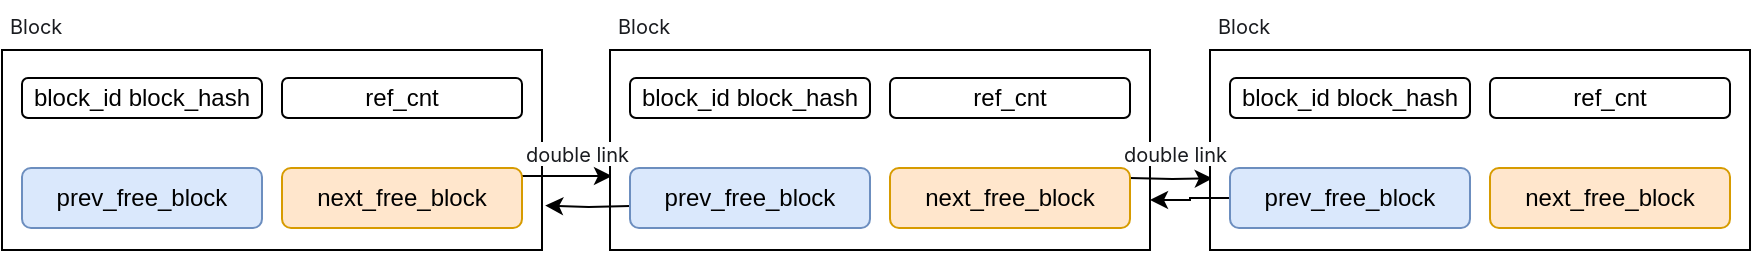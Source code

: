 <mxfile version="26.2.13">
  <diagram name="第 1 页" id="AFJyQcVeSW685-_X5HAW">
    <mxGraphModel dx="2080" dy="874" grid="0" gridSize="10" guides="1" tooltips="1" connect="1" arrows="1" fold="1" page="0" pageScale="1" pageWidth="827" pageHeight="1169" math="0" shadow="0">
      <root>
        <mxCell id="0" />
        <mxCell id="1" parent="0" />
        <mxCell id="JrvSDV8koQsrAmterAyV-1" value="" style="rounded=0;whiteSpace=wrap;fontColor=default;labelBackgroundColor=none;fillColor=default;strokeColor=default;align=center;html=1;" vertex="1" parent="1">
          <mxGeometry x="-88" y="98" width="270" height="100" as="geometry" />
        </mxCell>
        <mxCell id="JrvSDV8koQsrAmterAyV-3" value="block_id block_hash" style="rounded=1;whiteSpace=wrap;html=1;" vertex="1" parent="1">
          <mxGeometry x="-78" y="112" width="120" height="20" as="geometry" />
        </mxCell>
        <mxCell id="JrvSDV8koQsrAmterAyV-9" value="&lt;span style=&quot;text-align: left;&quot;&gt;ref_cnt&lt;/span&gt;" style="rounded=1;whiteSpace=wrap;html=1;" vertex="1" parent="1">
          <mxGeometry x="52" y="112" width="120" height="20" as="geometry" />
        </mxCell>
        <mxCell id="JrvSDV8koQsrAmterAyV-10" value="&lt;span style=&quot;text-align: left;&quot;&gt;prev_free_block&lt;/span&gt;" style="rounded=1;whiteSpace=wrap;html=1;fillColor=#dae8fc;strokeColor=#6c8ebf;" vertex="1" parent="1">
          <mxGeometry x="-78" y="157" width="120" height="30" as="geometry" />
        </mxCell>
        <mxCell id="JrvSDV8koQsrAmterAyV-50" style="edgeStyle=orthogonalEdgeStyle;rounded=0;orthogonalLoop=1;jettySize=auto;html=1;" edge="1" parent="1">
          <mxGeometry relative="1" as="geometry">
            <mxPoint x="217" y="161" as="targetPoint" />
            <mxPoint x="172" y="161.0" as="sourcePoint" />
          </mxGeometry>
        </mxCell>
        <mxCell id="JrvSDV8koQsrAmterAyV-11" value="&lt;span style=&quot;text-align: left;&quot;&gt;next_free_block&lt;/span&gt;" style="rounded=1;whiteSpace=wrap;html=1;fillColor=#ffe6cc;strokeColor=#d79b00;" vertex="1" parent="1">
          <mxGeometry x="52" y="157" width="120" height="30" as="geometry" />
        </mxCell>
        <mxCell id="JrvSDV8koQsrAmterAyV-13" value="&lt;span style=&quot;color: rgb(25, 27, 31); font-family: -apple-system, BlinkMacSystemFont, &amp;quot;Helvetica Neue&amp;quot;, &amp;quot;PingFang SC&amp;quot;, &amp;quot;Microsoft YaHei&amp;quot;, &amp;quot;Source Han Sans SC&amp;quot;, &amp;quot;Noto Sans CJK SC&amp;quot;, &amp;quot;WenQuanYi Micro Hei&amp;quot;, sans-serif; font-style: normal; font-variant-ligatures: normal; font-variant-caps: normal; font-weight: 400; letter-spacing: normal; orphans: 2; text-align: start; text-indent: 0px; text-transform: none; widows: 2; word-spacing: 0px; -webkit-text-stroke-width: 0px; white-space: pre-wrap; background-color: rgb(255, 255, 255); text-decoration-thickness: initial; text-decoration-style: initial; text-decoration-color: initial; float: none; display: inline !important;&quot;&gt;Block&lt;/span&gt;" style="text;whiteSpace=wrap;html=1;fontSize=10;" vertex="1" parent="1">
          <mxGeometry x="-86" y="73" width="70" height="30" as="geometry" />
        </mxCell>
        <mxCell id="JrvSDV8koQsrAmterAyV-20" value="" style="rounded=0;whiteSpace=wrap;fontColor=default;labelBackgroundColor=none;fillColor=default;strokeColor=default;align=center;html=1;" vertex="1" parent="1">
          <mxGeometry x="216" y="98" width="270" height="100" as="geometry" />
        </mxCell>
        <mxCell id="JrvSDV8koQsrAmterAyV-21" value="block_id block_hash" style="rounded=1;whiteSpace=wrap;html=1;" vertex="1" parent="1">
          <mxGeometry x="226" y="112" width="120" height="20" as="geometry" />
        </mxCell>
        <mxCell id="JrvSDV8koQsrAmterAyV-22" value="&lt;span style=&quot;text-align: left;&quot;&gt;ref_cnt&lt;/span&gt;" style="rounded=1;whiteSpace=wrap;html=1;" vertex="1" parent="1">
          <mxGeometry x="356" y="112" width="120" height="20" as="geometry" />
        </mxCell>
        <mxCell id="JrvSDV8koQsrAmterAyV-49" style="edgeStyle=orthogonalEdgeStyle;rounded=0;orthogonalLoop=1;jettySize=auto;html=1;exitX=0;exitY=0.5;exitDx=0;exitDy=0;" edge="1" parent="1">
          <mxGeometry relative="1" as="geometry">
            <mxPoint x="183.586" y="175.759" as="targetPoint" />
            <mxPoint x="226" y="176" as="sourcePoint" />
          </mxGeometry>
        </mxCell>
        <mxCell id="JrvSDV8koQsrAmterAyV-23" value="&lt;span style=&quot;text-align: left;&quot;&gt;prev_free_block&lt;/span&gt;" style="rounded=1;whiteSpace=wrap;html=1;fillColor=#dae8fc;strokeColor=#6c8ebf;" vertex="1" parent="1">
          <mxGeometry x="226" y="157" width="120" height="30" as="geometry" />
        </mxCell>
        <mxCell id="JrvSDV8koQsrAmterAyV-51" style="edgeStyle=orthogonalEdgeStyle;rounded=0;orthogonalLoop=1;jettySize=auto;html=1;exitX=1;exitY=0.5;exitDx=0;exitDy=0;" edge="1" parent="1">
          <mxGeometry relative="1" as="geometry">
            <mxPoint x="517.36" y="162.2" as="targetPoint" />
            <mxPoint x="476" y="162" as="sourcePoint" />
          </mxGeometry>
        </mxCell>
        <mxCell id="JrvSDV8koQsrAmterAyV-24" value="&lt;span style=&quot;text-align: left;&quot;&gt;next_free_block&lt;/span&gt;" style="rounded=1;whiteSpace=wrap;html=1;fillColor=#ffe6cc;strokeColor=#d79b00;" vertex="1" parent="1">
          <mxGeometry x="356" y="157" width="120" height="30" as="geometry" />
        </mxCell>
        <mxCell id="JrvSDV8koQsrAmterAyV-25" value="&lt;span style=&quot;color: rgb(25, 27, 31); font-family: -apple-system, BlinkMacSystemFont, &amp;quot;Helvetica Neue&amp;quot;, &amp;quot;PingFang SC&amp;quot;, &amp;quot;Microsoft YaHei&amp;quot;, &amp;quot;Source Han Sans SC&amp;quot;, &amp;quot;Noto Sans CJK SC&amp;quot;, &amp;quot;WenQuanYi Micro Hei&amp;quot;, sans-serif; font-style: normal; font-variant-ligatures: normal; font-variant-caps: normal; font-weight: 400; letter-spacing: normal; orphans: 2; text-align: start; text-indent: 0px; text-transform: none; widows: 2; word-spacing: 0px; -webkit-text-stroke-width: 0px; white-space: pre-wrap; background-color: rgb(255, 255, 255); text-decoration-thickness: initial; text-decoration-style: initial; text-decoration-color: initial; float: none; display: inline !important;&quot;&gt;Block&lt;/span&gt;" style="text;whiteSpace=wrap;html=1;fontSize=10;" vertex="1" parent="1">
          <mxGeometry x="218" y="73" width="70" height="30" as="geometry" />
        </mxCell>
        <mxCell id="JrvSDV8koQsrAmterAyV-38" value="" style="rounded=0;whiteSpace=wrap;fontColor=default;labelBackgroundColor=none;fillColor=default;strokeColor=default;align=center;html=1;" vertex="1" parent="1">
          <mxGeometry x="516" y="98" width="270" height="100" as="geometry" />
        </mxCell>
        <mxCell id="JrvSDV8koQsrAmterAyV-39" value="block_id block_hash" style="rounded=1;whiteSpace=wrap;html=1;" vertex="1" parent="1">
          <mxGeometry x="526" y="112" width="120" height="20" as="geometry" />
        </mxCell>
        <mxCell id="JrvSDV8koQsrAmterAyV-40" value="&lt;span style=&quot;text-align: left;&quot;&gt;ref_cnt&lt;/span&gt;" style="rounded=1;whiteSpace=wrap;html=1;" vertex="1" parent="1">
          <mxGeometry x="656" y="112" width="120" height="20" as="geometry" />
        </mxCell>
        <mxCell id="JrvSDV8koQsrAmterAyV-48" style="edgeStyle=orthogonalEdgeStyle;rounded=0;orthogonalLoop=1;jettySize=auto;html=1;exitX=0;exitY=0.5;exitDx=0;exitDy=0;entryX=1;entryY=0.75;entryDx=0;entryDy=0;" edge="1" parent="1" source="JrvSDV8koQsrAmterAyV-41" target="JrvSDV8koQsrAmterAyV-20">
          <mxGeometry relative="1" as="geometry" />
        </mxCell>
        <mxCell id="JrvSDV8koQsrAmterAyV-41" value="&lt;span style=&quot;text-align: left;&quot;&gt;prev_free_block&lt;/span&gt;" style="rounded=1;whiteSpace=wrap;html=1;fillColor=#dae8fc;strokeColor=#6c8ebf;" vertex="1" parent="1">
          <mxGeometry x="526" y="157" width="120" height="30" as="geometry" />
        </mxCell>
        <mxCell id="JrvSDV8koQsrAmterAyV-42" value="&lt;span style=&quot;text-align: left;&quot;&gt;next_free_block&lt;/span&gt;" style="rounded=1;whiteSpace=wrap;html=1;fillColor=#ffe6cc;strokeColor=#d79b00;" vertex="1" parent="1">
          <mxGeometry x="656" y="157" width="120" height="30" as="geometry" />
        </mxCell>
        <mxCell id="JrvSDV8koQsrAmterAyV-43" value="&lt;span style=&quot;color: rgb(25, 27, 31); font-family: -apple-system, BlinkMacSystemFont, &amp;quot;Helvetica Neue&amp;quot;, &amp;quot;PingFang SC&amp;quot;, &amp;quot;Microsoft YaHei&amp;quot;, &amp;quot;Source Han Sans SC&amp;quot;, &amp;quot;Noto Sans CJK SC&amp;quot;, &amp;quot;WenQuanYi Micro Hei&amp;quot;, sans-serif; font-style: normal; font-variant-ligatures: normal; font-variant-caps: normal; font-weight: 400; letter-spacing: normal; orphans: 2; text-align: start; text-indent: 0px; text-transform: none; widows: 2; word-spacing: 0px; -webkit-text-stroke-width: 0px; white-space: pre-wrap; background-color: rgb(255, 255, 255); text-decoration-thickness: initial; text-decoration-style: initial; text-decoration-color: initial; float: none; display: inline !important;&quot;&gt;Block&lt;/span&gt;" style="text;whiteSpace=wrap;html=1;fontSize=10;" vertex="1" parent="1">
          <mxGeometry x="518" y="73" width="70" height="30" as="geometry" />
        </mxCell>
        <mxCell id="JrvSDV8koQsrAmterAyV-44" value="&lt;font face=&quot;-apple-system, BlinkMacSystemFont, Helvetica Neue, PingFang SC, Microsoft YaHei, Source Han Sans SC, Noto Sans CJK SC, WenQuanYi Micro Hei, sans-serif&quot; color=&quot;#191b1f&quot;&gt;&lt;span style=&quot;white-space-collapse: preserve; background-color: rgb(255, 255, 255);&quot;&gt;double link&lt;/span&gt;&lt;/font&gt;" style="text;whiteSpace=wrap;html=1;fontSize=10;" vertex="1" parent="1">
          <mxGeometry x="172" y="137" width="70" height="30" as="geometry" />
        </mxCell>
        <mxCell id="JrvSDV8koQsrAmterAyV-45" value="&lt;font face=&quot;-apple-system, BlinkMacSystemFont, Helvetica Neue, PingFang SC, Microsoft YaHei, Source Han Sans SC, Noto Sans CJK SC, WenQuanYi Micro Hei, sans-serif&quot; color=&quot;#191b1f&quot;&gt;&lt;span style=&quot;white-space-collapse: preserve; background-color: rgb(255, 255, 255);&quot;&gt;double link&lt;/span&gt;&lt;/font&gt;" style="text;whiteSpace=wrap;html=1;fontSize=10;" vertex="1" parent="1">
          <mxGeometry x="471" y="137" width="70" height="30" as="geometry" />
        </mxCell>
      </root>
    </mxGraphModel>
  </diagram>
</mxfile>
